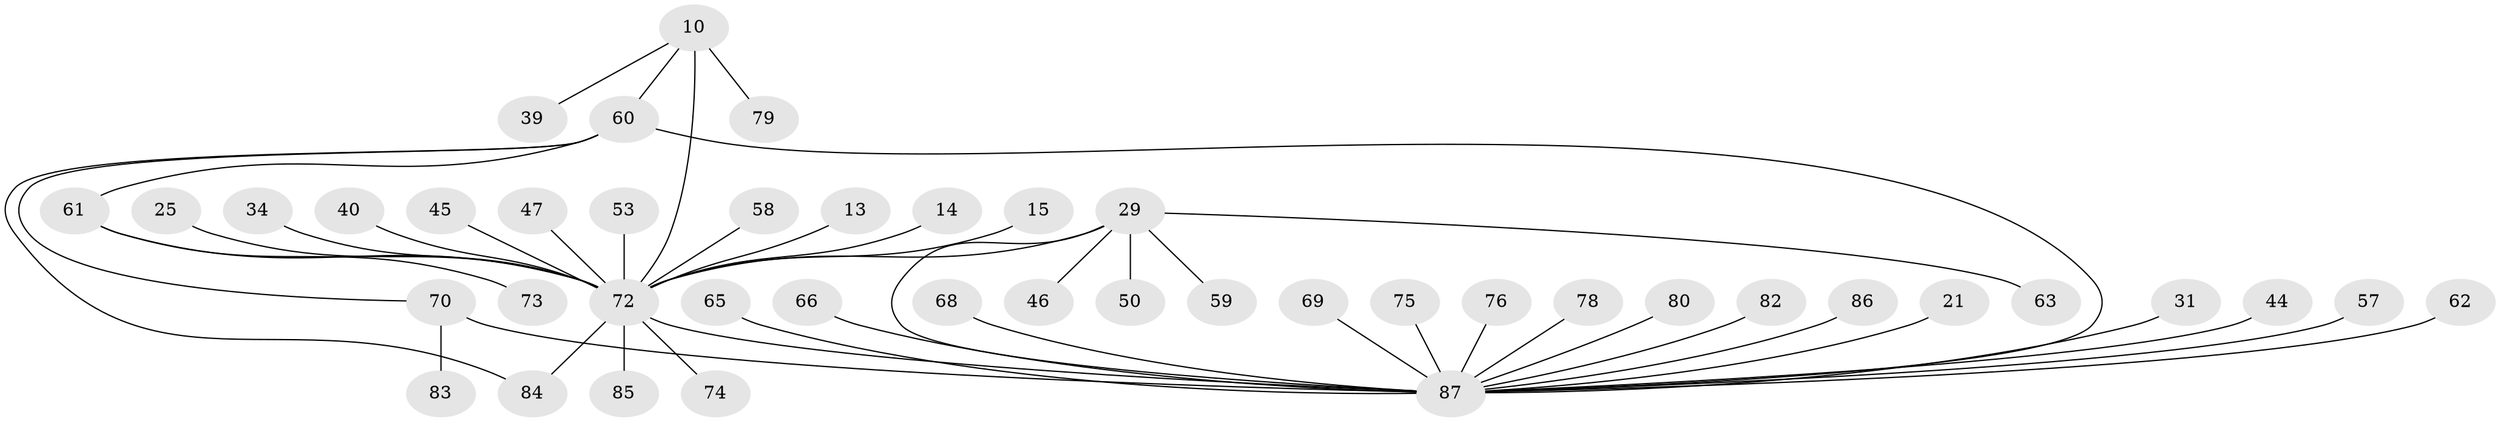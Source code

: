 // original degree distribution, {9: 0.011494252873563218, 11: 0.011494252873563218, 3: 0.06896551724137931, 7: 0.034482758620689655, 2: 0.25287356321839083, 8: 0.011494252873563218, 6: 0.011494252873563218, 10: 0.011494252873563218, 4: 0.09195402298850575, 1: 0.47126436781609193, 5: 0.022988505747126436}
// Generated by graph-tools (version 1.1) at 2025/48/03/09/25 04:48:51]
// undirected, 43 vertices, 47 edges
graph export_dot {
graph [start="1"]
  node [color=gray90,style=filled];
  10;
  13;
  14;
  15 [super="+5"];
  21;
  25;
  29 [super="+22"];
  31;
  34;
  39;
  40;
  44;
  45 [super="+33"];
  46;
  47;
  50 [super="+17+19+26+38"];
  53 [super="+35"];
  57;
  58;
  59 [super="+56"];
  60 [super="+16+20+24+52"];
  61;
  62;
  63;
  65;
  66;
  68;
  69;
  70 [super="+28"];
  72 [super="+2+6"];
  73;
  74 [super="+51"];
  75 [super="+49"];
  76;
  78;
  79 [super="+67"];
  80;
  82;
  83;
  84 [super="+32"];
  85;
  86 [super="+55"];
  87 [super="+9+42+43+37+81+54+71"];
  10 -- 39;
  10 -- 60;
  10 -- 72 [weight=3];
  10 -- 79;
  13 -- 72;
  14 -- 72;
  15 -- 72;
  21 -- 87;
  25 -- 72;
  29 -- 87 [weight=2];
  29 -- 50;
  29 -- 72 [weight=2];
  29 -- 46;
  29 -- 63;
  29 -- 59;
  31 -- 87;
  34 -- 72;
  40 -- 72;
  44 -- 87;
  45 -- 72;
  47 -- 72;
  53 -- 72;
  57 -- 87;
  58 -- 72 [weight=2];
  60 -- 61;
  60 -- 87 [weight=2];
  60 -- 84;
  60 -- 70;
  61 -- 73;
  61 -- 72 [weight=2];
  62 -- 87;
  65 -- 87;
  66 -- 87;
  68 -- 87;
  69 -- 87;
  70 -- 83;
  70 -- 87 [weight=3];
  72 -- 87 [weight=3];
  72 -- 84;
  72 -- 85;
  72 -- 74;
  75 -- 87;
  76 -- 87;
  78 -- 87;
  80 -- 87;
  82 -- 87;
  86 -- 87 [weight=2];
}
